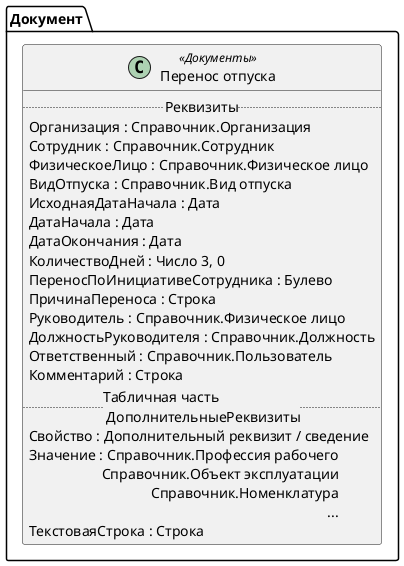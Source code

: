﻿@startuml ПереносОтпуска
'!include templates.wsd
'..\include templates.wsd
class Документ.ПереносОтпуска as "Перенос отпуска" <<Документы>>
{
..Реквизиты..
Организация : Справочник.Организация
Сотрудник : Справочник.Сотрудник
ФизическоеЛицо : Справочник.Физическое лицо
ВидОтпуска : Справочник.Вид отпуска
ИсходнаяДатаНачала : Дата
ДатаНачала : Дата
ДатаОкончания : Дата
КоличествоДней : Число 3, 0
ПереносПоИнициативеСотрудника : Булево
ПричинаПереноса : Строка
Руководитель : Справочник.Физическое лицо
ДолжностьРуководителя : Справочник.Должность
Ответственный : Справочник.Пользователь
Комментарий : Строка
..Табличная часть \n ДополнительныеРеквизиты..
Свойство : Дополнительный реквизит / сведение
Значение : Справочник.Профессия рабочего\rСправочник.Объект эксплуатации\rСправочник.Номенклатура\r...
ТекстоваяСтрока : Строка
}
@enduml
